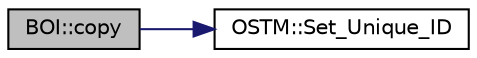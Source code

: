digraph "BOI::copy"
{
  edge [fontname="Helvetica",fontsize="10",labelfontname="Helvetica",labelfontsize="10"];
  node [fontname="Helvetica",fontsize="10",shape=record];
  rankdir="LR";
  Node1 [label="BOI::copy",height=0.2,width=0.4,color="black", fillcolor="grey75", style="filled", fontcolor="black"];
  Node1 -> Node2 [color="midnightblue",fontsize="10",style="solid",fontname="Helvetica"];
  Node2 [label="OSTM::Set_Unique_ID",height=0.2,width=0.4,color="black", fillcolor="white", style="filled",URL="$class_o_s_t_m.html#ab5019a32185631c08abbf826422f2d93",tooltip="setter for unique id "];
}
